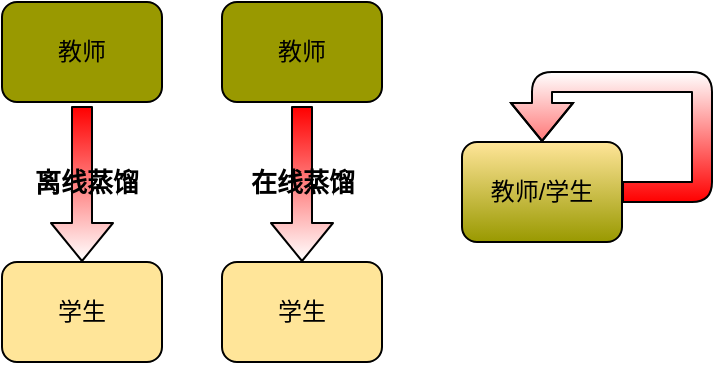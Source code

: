 <mxfile version="14.4.4" type="github">
  <diagram id="vbi7nE3dzQboV_EjsajQ" name="第 1 页">
    <mxGraphModel dx="1209" dy="599" grid="1" gridSize="10" guides="1" tooltips="1" connect="1" arrows="1" fold="1" page="1" pageScale="1" pageWidth="850" pageHeight="1100" math="0" shadow="0">
      <root>
        <mxCell id="0" />
        <mxCell id="1" parent="0" />
        <mxCell id="9pZoL8t0_pukpKfw8_Pr-1" value="教师" style="rounded=1;whiteSpace=wrap;html=1;fillColor=#999900;" vertex="1" parent="1">
          <mxGeometry x="130" y="270" width="80" height="50" as="geometry" />
        </mxCell>
        <mxCell id="9pZoL8t0_pukpKfw8_Pr-2" value="学生" style="rounded=1;whiteSpace=wrap;html=1;fillColor=#FFE599;" vertex="1" parent="1">
          <mxGeometry x="130" y="400" width="80" height="50" as="geometry" />
        </mxCell>
        <mxCell id="9pZoL8t0_pukpKfw8_Pr-3" value="" style="shape=flexArrow;endArrow=classic;html=1;fillColor=#ffffff;gradientColor=#FF0000;gradientDirection=north;" edge="1" parent="1">
          <mxGeometry width="50" height="50" relative="1" as="geometry">
            <mxPoint x="170" y="322" as="sourcePoint" />
            <mxPoint x="170" y="400" as="targetPoint" />
          </mxGeometry>
        </mxCell>
        <mxCell id="9pZoL8t0_pukpKfw8_Pr-4" value="教师" style="rounded=1;whiteSpace=wrap;html=1;fillColor=#999900;" vertex="1" parent="1">
          <mxGeometry x="240" y="270" width="80" height="50" as="geometry" />
        </mxCell>
        <mxCell id="9pZoL8t0_pukpKfw8_Pr-5" value="学生" style="rounded=1;whiteSpace=wrap;html=1;fillColor=#FFE599;" vertex="1" parent="1">
          <mxGeometry x="240" y="400" width="80" height="50" as="geometry" />
        </mxCell>
        <mxCell id="9pZoL8t0_pukpKfw8_Pr-6" value="" style="shape=flexArrow;endArrow=classic;html=1;fillColor=#ffffff;gradientColor=#FF0000;gradientDirection=north;" edge="1" parent="1">
          <mxGeometry width="50" height="50" relative="1" as="geometry">
            <mxPoint x="280" y="322" as="sourcePoint" />
            <mxPoint x="280" y="400" as="targetPoint" />
          </mxGeometry>
        </mxCell>
        <mxCell id="9pZoL8t0_pukpKfw8_Pr-7" value="教师/学生" style="rounded=1;whiteSpace=wrap;html=1;fillColor=#999900;gradientColor=#FFE599;gradientDirection=north;" vertex="1" parent="1">
          <mxGeometry x="360" y="340" width="80" height="50" as="geometry" />
        </mxCell>
        <mxCell id="9pZoL8t0_pukpKfw8_Pr-10" value="离线蒸馏" style="text;html=1;strokeColor=none;fillColor=none;align=center;verticalAlign=middle;whiteSpace=wrap;rounded=0;fontStyle=1;fontSize=13;" vertex="1" parent="1">
          <mxGeometry x="145" y="350" width="55" height="20" as="geometry" />
        </mxCell>
        <mxCell id="9pZoL8t0_pukpKfw8_Pr-13" value="在线蒸馏" style="text;html=1;strokeColor=none;fillColor=none;align=center;verticalAlign=middle;whiteSpace=wrap;rounded=0;fontStyle=1;fontSize=13;" vertex="1" parent="1">
          <mxGeometry x="252.5" y="350" width="55" height="20" as="geometry" />
        </mxCell>
        <mxCell id="9pZoL8t0_pukpKfw8_Pr-17" style="edgeStyle=orthogonalEdgeStyle;orthogonalLoop=1;jettySize=auto;html=1;exitX=1;exitY=0.5;exitDx=0;exitDy=0;entryX=0.5;entryY=0;entryDx=0;entryDy=0;fillColor=#ffffff;gradientColor=#FF0000;fontSize=11;rounded=1;gradientDirection=south;shape=flexArrow;" edge="1" parent="1" source="9pZoL8t0_pukpKfw8_Pr-7" target="9pZoL8t0_pukpKfw8_Pr-7">
          <mxGeometry relative="1" as="geometry">
            <Array as="points">
              <mxPoint x="480" y="365" />
              <mxPoint x="480" y="310" />
              <mxPoint x="400" y="310" />
            </Array>
          </mxGeometry>
        </mxCell>
      </root>
    </mxGraphModel>
  </diagram>
</mxfile>
